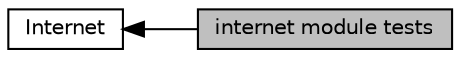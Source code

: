 digraph "internet module tests"
{
  edge [fontname="Helvetica",fontsize="10",labelfontname="Helvetica",labelfontsize="10"];
  node [fontname="Helvetica",fontsize="10",shape=record];
  rankdir=LR;
  Node0 [label="internet module tests",height=0.2,width=0.4,color="black", fillcolor="grey75", style="filled", fontcolor="black"];
  Node1 [label="Internet",height=0.2,width=0.4,color="black", fillcolor="white", style="filled",URL="$d2/d8e/group__internet.html"];
  Node1->Node0 [shape=plaintext, dir="back", style="solid"];
}
